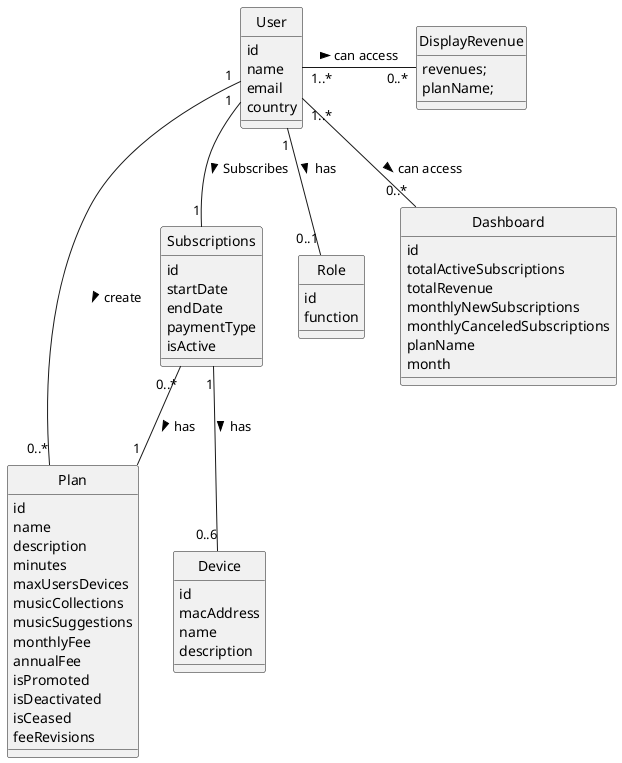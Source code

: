 @startuml
hide circle


class Plan {
    id
    name
    description
    minutes
    maxUsersDevices
    musicCollections
    musicSuggestions
    monthlyFee
    annualFee
    isPromoted
    isDeactivated
    isCeased
    feeRevisions
}

class DisplayRevenue {
     revenues;
     planName;

}



class Subscriptions {
    id
    startDate
    endDate
    paymentType
    isActive
}

class User {
    id
    name
    email
    country
}

class Device {
    id
    macAddress
    name
    description
}

class Role {
    id
    function
}

class Dashboard {
id
    totalActiveSubscriptions
    totalRevenue
    monthlyNewSubscriptions
    monthlyCanceledSubscriptions
    planName
    month
}

User "1" -- "0..*" Plan: create >
User "1" -- "1" Subscriptions: Subscribes >
Subscriptions "1" -- "0..6" Device : has >
Subscriptions "0..*" -- "1" Plan: has >
User "1" -- "0..1" Role : has >
User "1..*" -- "0..*" Dashboard : can access >
User "1..*" --right "0..*" DisplayRevenue : can access >

@enduml
